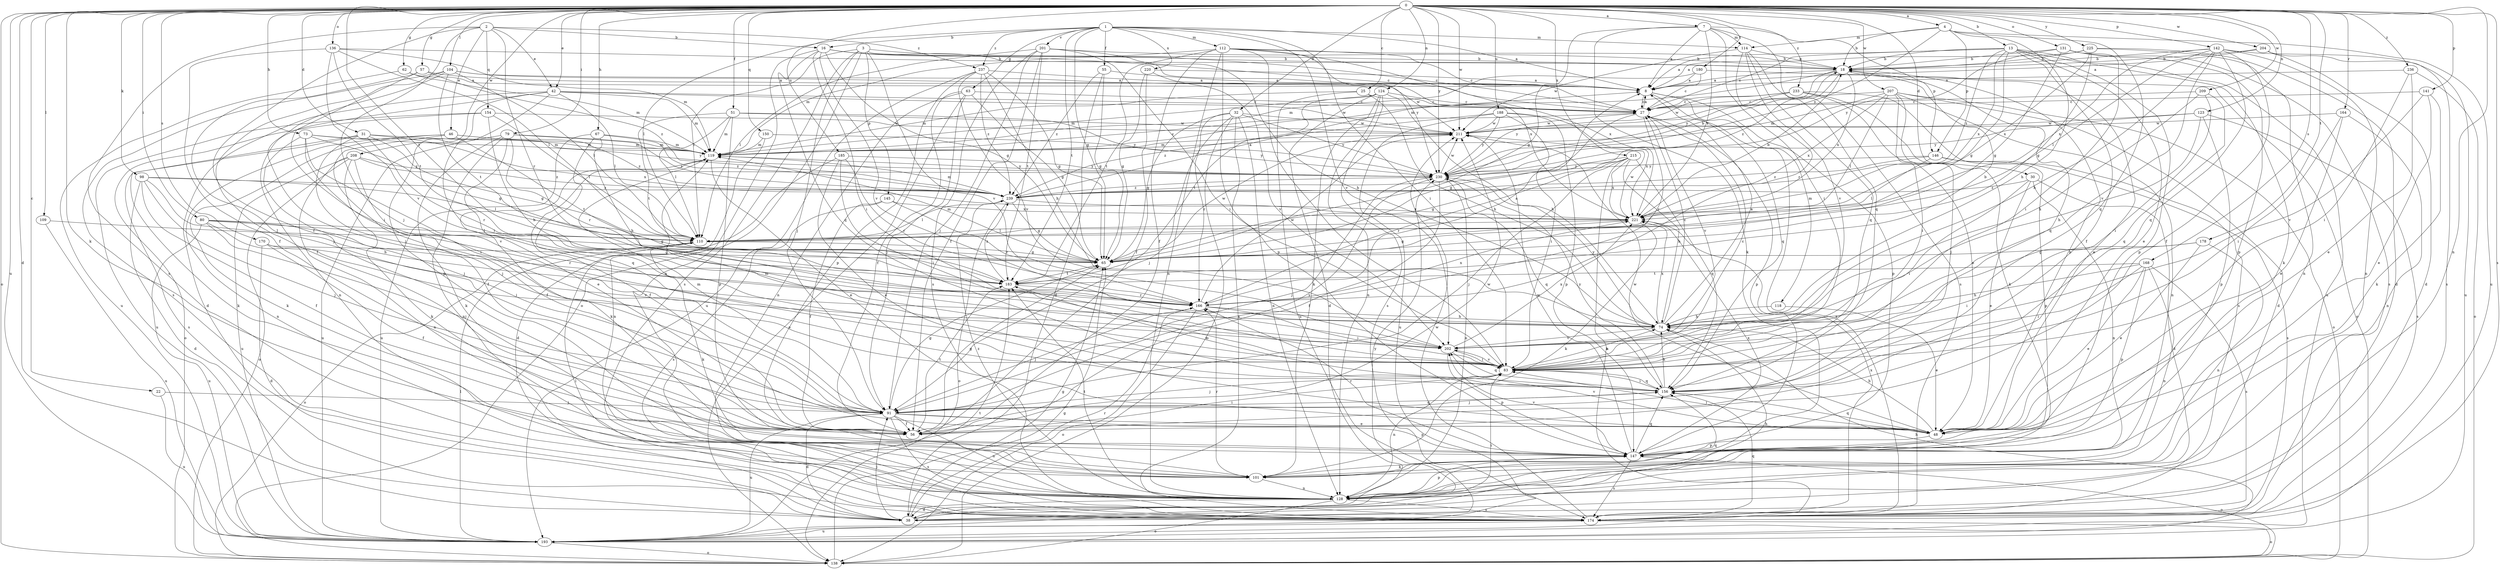 strict digraph  {
0;
1;
2;
3;
4;
7;
8;
13;
16;
18;
22;
25;
27;
30;
31;
32;
38;
42;
46;
48;
51;
55;
56;
57;
62;
63;
65;
67;
73;
74;
79;
80;
83;
91;
98;
101;
104;
109;
110;
112;
114;
118;
119;
123;
124;
128;
131;
136;
138;
141;
142;
145;
146;
147;
150;
154;
156;
164;
166;
168;
170;
174;
178;
180;
183;
185;
188;
193;
201;
202;
204;
207;
208;
209;
211;
215;
220;
221;
225;
230;
233;
236;
237;
239;
0 -> 4  [label=a];
0 -> 7  [label=a];
0 -> 13  [label=b];
0 -> 22  [label=c];
0 -> 25  [label=c];
0 -> 30  [label=d];
0 -> 31  [label=d];
0 -> 32  [label=d];
0 -> 38  [label=d];
0 -> 42  [label=e];
0 -> 51  [label=f];
0 -> 57  [label=g];
0 -> 62  [label=g];
0 -> 67  [label=h];
0 -> 73  [label=h];
0 -> 79  [label=i];
0 -> 80  [label=i];
0 -> 98  [label=k];
0 -> 101  [label=k];
0 -> 104  [label=l];
0 -> 109  [label=l];
0 -> 123  [label=n];
0 -> 124  [label=n];
0 -> 128  [label=n];
0 -> 131  [label=o];
0 -> 136  [label=o];
0 -> 138  [label=o];
0 -> 141  [label=p];
0 -> 142  [label=p];
0 -> 150  [label=q];
0 -> 164  [label=r];
0 -> 168  [label=s];
0 -> 170  [label=s];
0 -> 174  [label=s];
0 -> 178  [label=t];
0 -> 180  [label=t];
0 -> 183  [label=t];
0 -> 185  [label=u];
0 -> 188  [label=u];
0 -> 193  [label=u];
0 -> 204  [label=w];
0 -> 207  [label=w];
0 -> 208  [label=w];
0 -> 209  [label=w];
0 -> 211  [label=w];
0 -> 215  [label=x];
0 -> 225  [label=y];
0 -> 230  [label=y];
0 -> 233  [label=z];
0 -> 236  [label=z];
1 -> 8  [label=a];
1 -> 16  [label=b];
1 -> 55  [label=f];
1 -> 63  [label=g];
1 -> 65  [label=g];
1 -> 83  [label=i];
1 -> 110  [label=l];
1 -> 112  [label=m];
1 -> 114  [label=m];
1 -> 183  [label=t];
1 -> 201  [label=v];
1 -> 202  [label=v];
1 -> 220  [label=x];
1 -> 237  [label=z];
2 -> 16  [label=b];
2 -> 42  [label=e];
2 -> 46  [label=e];
2 -> 56  [label=f];
2 -> 91  [label=j];
2 -> 154  [label=q];
2 -> 166  [label=r];
2 -> 174  [label=s];
2 -> 237  [label=z];
3 -> 18  [label=b];
3 -> 27  [label=c];
3 -> 91  [label=j];
3 -> 110  [label=l];
3 -> 138  [label=o];
3 -> 145  [label=p];
3 -> 174  [label=s];
3 -> 202  [label=v];
4 -> 18  [label=b];
4 -> 74  [label=h];
4 -> 114  [label=m];
4 -> 146  [label=p];
4 -> 156  [label=q];
4 -> 193  [label=u];
4 -> 230  [label=y];
7 -> 8  [label=a];
7 -> 65  [label=g];
7 -> 83  [label=i];
7 -> 101  [label=k];
7 -> 114  [label=m];
7 -> 146  [label=p];
7 -> 156  [label=q];
7 -> 221  [label=x];
8 -> 27  [label=c];
8 -> 118  [label=m];
8 -> 147  [label=p];
8 -> 156  [label=q];
13 -> 8  [label=a];
13 -> 18  [label=b];
13 -> 27  [label=c];
13 -> 48  [label=e];
13 -> 56  [label=f];
13 -> 65  [label=g];
13 -> 101  [label=k];
13 -> 147  [label=p];
13 -> 193  [label=u];
13 -> 221  [label=x];
13 -> 239  [label=z];
16 -> 18  [label=b];
16 -> 27  [label=c];
16 -> 65  [label=g];
16 -> 83  [label=i];
16 -> 128  [label=n];
16 -> 156  [label=q];
16 -> 202  [label=v];
16 -> 221  [label=x];
18 -> 8  [label=a];
18 -> 48  [label=e];
18 -> 119  [label=m];
18 -> 156  [label=q];
18 -> 221  [label=x];
18 -> 230  [label=y];
18 -> 239  [label=z];
22 -> 91  [label=j];
22 -> 193  [label=u];
25 -> 27  [label=c];
25 -> 74  [label=h];
25 -> 119  [label=m];
25 -> 193  [label=u];
27 -> 8  [label=a];
27 -> 65  [label=g];
27 -> 147  [label=p];
27 -> 166  [label=r];
27 -> 174  [label=s];
27 -> 202  [label=v];
27 -> 211  [label=w];
30 -> 38  [label=d];
30 -> 48  [label=e];
30 -> 83  [label=i];
30 -> 128  [label=n];
30 -> 239  [label=z];
31 -> 65  [label=g];
31 -> 91  [label=j];
31 -> 101  [label=k];
31 -> 119  [label=m];
31 -> 166  [label=r];
31 -> 174  [label=s];
31 -> 221  [label=x];
32 -> 65  [label=g];
32 -> 91  [label=j];
32 -> 128  [label=n];
32 -> 138  [label=o];
32 -> 166  [label=r];
32 -> 174  [label=s];
32 -> 211  [label=w];
32 -> 230  [label=y];
38 -> 65  [label=g];
38 -> 74  [label=h];
38 -> 83  [label=i];
38 -> 91  [label=j];
38 -> 166  [label=r];
38 -> 230  [label=y];
42 -> 27  [label=c];
42 -> 38  [label=d];
42 -> 83  [label=i];
42 -> 110  [label=l];
42 -> 119  [label=m];
42 -> 128  [label=n];
42 -> 147  [label=p];
42 -> 211  [label=w];
46 -> 56  [label=f];
46 -> 101  [label=k];
46 -> 119  [label=m];
46 -> 128  [label=n];
46 -> 183  [label=t];
46 -> 239  [label=z];
48 -> 18  [label=b];
48 -> 74  [label=h];
48 -> 83  [label=i];
48 -> 147  [label=p];
48 -> 156  [label=q];
48 -> 202  [label=v];
48 -> 211  [label=w];
51 -> 110  [label=l];
51 -> 119  [label=m];
51 -> 147  [label=p];
51 -> 183  [label=t];
51 -> 211  [label=w];
51 -> 230  [label=y];
55 -> 8  [label=a];
55 -> 38  [label=d];
55 -> 65  [label=g];
55 -> 239  [label=z];
56 -> 65  [label=g];
56 -> 83  [label=i];
56 -> 183  [label=t];
56 -> 211  [label=w];
57 -> 8  [label=a];
57 -> 83  [label=i];
57 -> 91  [label=j];
57 -> 239  [label=z];
62 -> 8  [label=a];
62 -> 119  [label=m];
62 -> 193  [label=u];
63 -> 27  [label=c];
63 -> 56  [label=f];
63 -> 65  [label=g];
63 -> 91  [label=j];
63 -> 128  [label=n];
63 -> 138  [label=o];
65 -> 119  [label=m];
65 -> 183  [label=t];
65 -> 211  [label=w];
67 -> 74  [label=h];
67 -> 119  [label=m];
67 -> 156  [label=q];
67 -> 193  [label=u];
67 -> 239  [label=z];
73 -> 65  [label=g];
73 -> 83  [label=i];
73 -> 91  [label=j];
73 -> 119  [label=m];
73 -> 202  [label=v];
73 -> 230  [label=y];
74 -> 8  [label=a];
74 -> 27  [label=c];
74 -> 202  [label=v];
74 -> 221  [label=x];
74 -> 230  [label=y];
79 -> 48  [label=e];
79 -> 101  [label=k];
79 -> 119  [label=m];
79 -> 128  [label=n];
79 -> 166  [label=r];
79 -> 193  [label=u];
79 -> 239  [label=z];
80 -> 65  [label=g];
80 -> 83  [label=i];
80 -> 91  [label=j];
80 -> 110  [label=l];
80 -> 166  [label=r];
80 -> 193  [label=u];
83 -> 27  [label=c];
83 -> 74  [label=h];
83 -> 91  [label=j];
83 -> 128  [label=n];
83 -> 156  [label=q];
83 -> 202  [label=v];
91 -> 38  [label=d];
91 -> 48  [label=e];
91 -> 56  [label=f];
91 -> 65  [label=g];
91 -> 119  [label=m];
91 -> 128  [label=n];
91 -> 147  [label=p];
91 -> 156  [label=q];
91 -> 174  [label=s];
91 -> 193  [label=u];
91 -> 230  [label=y];
98 -> 38  [label=d];
98 -> 56  [label=f];
98 -> 74  [label=h];
98 -> 91  [label=j];
98 -> 110  [label=l];
98 -> 239  [label=z];
101 -> 128  [label=n];
101 -> 166  [label=r];
104 -> 8  [label=a];
104 -> 56  [label=f];
104 -> 91  [label=j];
104 -> 110  [label=l];
104 -> 174  [label=s];
104 -> 183  [label=t];
104 -> 211  [label=w];
109 -> 110  [label=l];
109 -> 193  [label=u];
110 -> 65  [label=g];
110 -> 101  [label=k];
110 -> 138  [label=o];
112 -> 18  [label=b];
112 -> 27  [label=c];
112 -> 56  [label=f];
112 -> 83  [label=i];
112 -> 119  [label=m];
112 -> 128  [label=n];
112 -> 147  [label=p];
112 -> 183  [label=t];
112 -> 221  [label=x];
112 -> 230  [label=y];
114 -> 18  [label=b];
114 -> 156  [label=q];
114 -> 166  [label=r];
114 -> 174  [label=s];
114 -> 202  [label=v];
114 -> 211  [label=w];
118 -> 48  [label=e];
118 -> 74  [label=h];
119 -> 27  [label=c];
119 -> 48  [label=e];
119 -> 56  [label=f];
119 -> 101  [label=k];
119 -> 230  [label=y];
123 -> 74  [label=h];
123 -> 147  [label=p];
123 -> 174  [label=s];
123 -> 211  [label=w];
123 -> 230  [label=y];
124 -> 27  [label=c];
124 -> 38  [label=d];
124 -> 74  [label=h];
124 -> 101  [label=k];
124 -> 119  [label=m];
124 -> 128  [label=n];
124 -> 174  [label=s];
124 -> 183  [label=t];
128 -> 38  [label=d];
128 -> 138  [label=o];
128 -> 147  [label=p];
128 -> 156  [label=q];
128 -> 174  [label=s];
128 -> 183  [label=t];
128 -> 239  [label=z];
131 -> 18  [label=b];
131 -> 65  [label=g];
131 -> 83  [label=i];
131 -> 147  [label=p];
131 -> 174  [label=s];
131 -> 230  [label=y];
136 -> 18  [label=b];
136 -> 56  [label=f];
136 -> 110  [label=l];
136 -> 119  [label=m];
136 -> 183  [label=t];
136 -> 202  [label=v];
138 -> 65  [label=g];
141 -> 27  [label=c];
141 -> 48  [label=e];
141 -> 101  [label=k];
141 -> 202  [label=v];
142 -> 18  [label=b];
142 -> 56  [label=f];
142 -> 74  [label=h];
142 -> 110  [label=l];
142 -> 128  [label=n];
142 -> 156  [label=q];
142 -> 193  [label=u];
142 -> 202  [label=v];
142 -> 221  [label=x];
145 -> 56  [label=f];
145 -> 166  [label=r];
145 -> 174  [label=s];
145 -> 221  [label=x];
146 -> 110  [label=l];
146 -> 147  [label=p];
146 -> 174  [label=s];
146 -> 230  [label=y];
146 -> 239  [label=z];
147 -> 101  [label=k];
147 -> 138  [label=o];
147 -> 156  [label=q];
147 -> 166  [label=r];
147 -> 174  [label=s];
147 -> 202  [label=v];
147 -> 211  [label=w];
147 -> 221  [label=x];
150 -> 119  [label=m];
150 -> 128  [label=n];
150 -> 230  [label=y];
154 -> 74  [label=h];
154 -> 110  [label=l];
154 -> 138  [label=o];
154 -> 193  [label=u];
154 -> 211  [label=w];
156 -> 74  [label=h];
156 -> 83  [label=i];
156 -> 91  [label=j];
156 -> 119  [label=m];
156 -> 183  [label=t];
156 -> 230  [label=y];
164 -> 48  [label=e];
164 -> 83  [label=i];
164 -> 128  [label=n];
164 -> 211  [label=w];
166 -> 8  [label=a];
166 -> 74  [label=h];
166 -> 83  [label=i];
166 -> 91  [label=j];
166 -> 138  [label=o];
166 -> 211  [label=w];
166 -> 221  [label=x];
168 -> 48  [label=e];
168 -> 74  [label=h];
168 -> 83  [label=i];
168 -> 128  [label=n];
168 -> 147  [label=p];
168 -> 174  [label=s];
168 -> 183  [label=t];
170 -> 38  [label=d];
170 -> 56  [label=f];
170 -> 65  [label=g];
170 -> 202  [label=v];
174 -> 110  [label=l];
174 -> 138  [label=o];
174 -> 156  [label=q];
174 -> 193  [label=u];
174 -> 211  [label=w];
174 -> 221  [label=x];
178 -> 48  [label=e];
178 -> 65  [label=g];
178 -> 83  [label=i];
178 -> 128  [label=n];
180 -> 8  [label=a];
180 -> 27  [label=c];
180 -> 119  [label=m];
180 -> 138  [label=o];
183 -> 18  [label=b];
183 -> 166  [label=r];
183 -> 239  [label=z];
185 -> 38  [label=d];
185 -> 48  [label=e];
185 -> 83  [label=i];
185 -> 166  [label=r];
185 -> 230  [label=y];
188 -> 83  [label=i];
188 -> 147  [label=p];
188 -> 193  [label=u];
188 -> 211  [label=w];
188 -> 221  [label=x];
188 -> 230  [label=y];
188 -> 239  [label=z];
193 -> 74  [label=h];
193 -> 110  [label=l];
193 -> 138  [label=o];
193 -> 183  [label=t];
201 -> 18  [label=b];
201 -> 56  [label=f];
201 -> 74  [label=h];
201 -> 83  [label=i];
201 -> 91  [label=j];
201 -> 110  [label=l];
201 -> 174  [label=s];
201 -> 183  [label=t];
202 -> 83  [label=i];
202 -> 147  [label=p];
202 -> 156  [label=q];
202 -> 221  [label=x];
204 -> 8  [label=a];
204 -> 18  [label=b];
204 -> 38  [label=d];
204 -> 174  [label=s];
207 -> 27  [label=c];
207 -> 38  [label=d];
207 -> 83  [label=i];
207 -> 91  [label=j];
207 -> 110  [label=l];
207 -> 119  [label=m];
207 -> 128  [label=n];
207 -> 138  [label=o];
207 -> 221  [label=x];
208 -> 56  [label=f];
208 -> 101  [label=k];
208 -> 128  [label=n];
208 -> 138  [label=o];
208 -> 193  [label=u];
208 -> 230  [label=y];
208 -> 239  [label=z];
209 -> 27  [label=c];
209 -> 74  [label=h];
209 -> 83  [label=i];
209 -> 156  [label=q];
211 -> 119  [label=m];
215 -> 65  [label=g];
215 -> 74  [label=h];
215 -> 91  [label=j];
215 -> 156  [label=q];
215 -> 166  [label=r];
215 -> 193  [label=u];
215 -> 221  [label=x];
215 -> 230  [label=y];
220 -> 8  [label=a];
220 -> 56  [label=f];
220 -> 65  [label=g];
220 -> 202  [label=v];
221 -> 18  [label=b];
221 -> 65  [label=g];
221 -> 101  [label=k];
221 -> 110  [label=l];
221 -> 211  [label=w];
225 -> 8  [label=a];
225 -> 18  [label=b];
225 -> 38  [label=d];
225 -> 65  [label=g];
225 -> 128  [label=n];
225 -> 221  [label=x];
230 -> 18  [label=b];
230 -> 56  [label=f];
230 -> 91  [label=j];
230 -> 128  [label=n];
230 -> 156  [label=q];
230 -> 211  [label=w];
230 -> 239  [label=z];
233 -> 27  [label=c];
233 -> 48  [label=e];
233 -> 101  [label=k];
233 -> 174  [label=s];
233 -> 211  [label=w];
233 -> 230  [label=y];
236 -> 8  [label=a];
236 -> 48  [label=e];
236 -> 83  [label=i];
236 -> 138  [label=o];
237 -> 8  [label=a];
237 -> 65  [label=g];
237 -> 74  [label=h];
237 -> 147  [label=p];
237 -> 193  [label=u];
237 -> 202  [label=v];
237 -> 239  [label=z];
239 -> 8  [label=a];
239 -> 65  [label=g];
239 -> 110  [label=l];
239 -> 119  [label=m];
239 -> 138  [label=o];
239 -> 221  [label=x];
}
